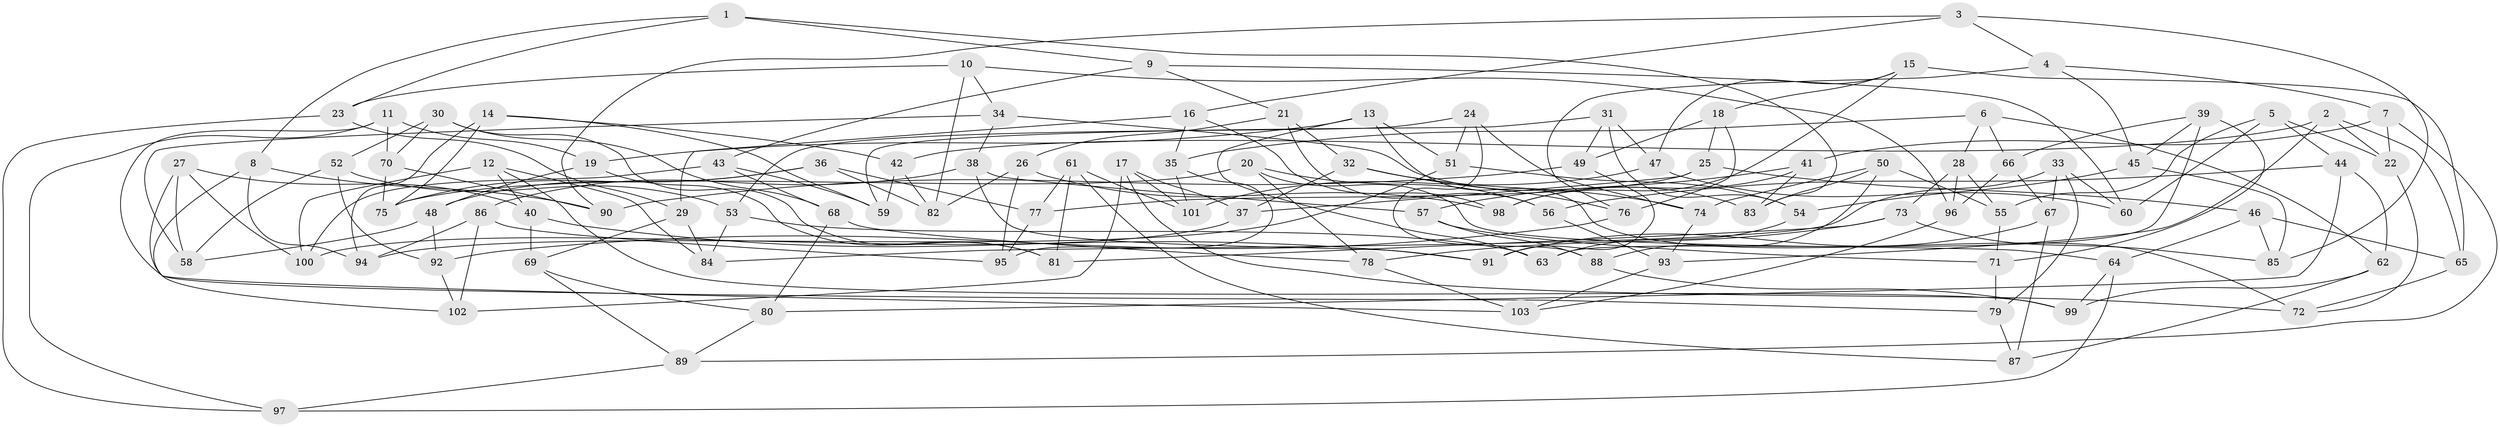 // Generated by graph-tools (version 1.1) at 2025/38/03/09/25 02:38:10]
// undirected, 103 vertices, 206 edges
graph export_dot {
graph [start="1"]
  node [color=gray90,style=filled];
  1;
  2;
  3;
  4;
  5;
  6;
  7;
  8;
  9;
  10;
  11;
  12;
  13;
  14;
  15;
  16;
  17;
  18;
  19;
  20;
  21;
  22;
  23;
  24;
  25;
  26;
  27;
  28;
  29;
  30;
  31;
  32;
  33;
  34;
  35;
  36;
  37;
  38;
  39;
  40;
  41;
  42;
  43;
  44;
  45;
  46;
  47;
  48;
  49;
  50;
  51;
  52;
  53;
  54;
  55;
  56;
  57;
  58;
  59;
  60;
  61;
  62;
  63;
  64;
  65;
  66;
  67;
  68;
  69;
  70;
  71;
  72;
  73;
  74;
  75;
  76;
  77;
  78;
  79;
  80;
  81;
  82;
  83;
  84;
  85;
  86;
  87;
  88;
  89;
  90;
  91;
  92;
  93;
  94;
  95;
  96;
  97;
  98;
  99;
  100;
  101;
  102;
  103;
  1 -- 83;
  1 -- 9;
  1 -- 23;
  1 -- 8;
  2 -- 65;
  2 -- 93;
  2 -- 22;
  2 -- 42;
  3 -- 85;
  3 -- 90;
  3 -- 4;
  3 -- 16;
  4 -- 76;
  4 -- 45;
  4 -- 7;
  5 -- 44;
  5 -- 60;
  5 -- 55;
  5 -- 22;
  6 -- 28;
  6 -- 66;
  6 -- 35;
  6 -- 62;
  7 -- 41;
  7 -- 22;
  7 -- 89;
  8 -- 94;
  8 -- 90;
  8 -- 102;
  9 -- 43;
  9 -- 21;
  9 -- 60;
  10 -- 82;
  10 -- 23;
  10 -- 96;
  10 -- 34;
  11 -- 70;
  11 -- 19;
  11 -- 79;
  11 -- 97;
  12 -- 100;
  12 -- 84;
  12 -- 99;
  12 -- 40;
  13 -- 19;
  13 -- 51;
  13 -- 63;
  13 -- 72;
  14 -- 42;
  14 -- 75;
  14 -- 59;
  14 -- 94;
  15 -- 65;
  15 -- 47;
  15 -- 18;
  15 -- 98;
  16 -- 98;
  16 -- 29;
  16 -- 35;
  17 -- 37;
  17 -- 72;
  17 -- 102;
  17 -- 101;
  18 -- 25;
  18 -- 76;
  18 -- 49;
  19 -- 48;
  19 -- 81;
  20 -- 56;
  20 -- 64;
  20 -- 78;
  20 -- 75;
  21 -- 32;
  21 -- 26;
  21 -- 56;
  22 -- 72;
  23 -- 97;
  23 -- 29;
  24 -- 53;
  24 -- 88;
  24 -- 51;
  24 -- 74;
  25 -- 77;
  25 -- 37;
  25 -- 46;
  26 -- 95;
  26 -- 98;
  26 -- 82;
  27 -- 40;
  27 -- 103;
  27 -- 58;
  27 -- 100;
  28 -- 96;
  28 -- 55;
  28 -- 73;
  29 -- 69;
  29 -- 84;
  30 -- 81;
  30 -- 52;
  30 -- 70;
  30 -- 68;
  31 -- 54;
  31 -- 47;
  31 -- 59;
  31 -- 49;
  32 -- 74;
  32 -- 76;
  32 -- 37;
  33 -- 67;
  33 -- 79;
  33 -- 60;
  33 -- 84;
  34 -- 58;
  34 -- 38;
  34 -- 83;
  35 -- 95;
  35 -- 101;
  36 -- 77;
  36 -- 75;
  36 -- 48;
  36 -- 82;
  37 -- 100;
  38 -- 86;
  38 -- 91;
  38 -- 57;
  39 -- 66;
  39 -- 71;
  39 -- 45;
  39 -- 63;
  40 -- 69;
  40 -- 91;
  41 -- 57;
  41 -- 98;
  41 -- 83;
  42 -- 82;
  42 -- 59;
  43 -- 100;
  43 -- 68;
  43 -- 59;
  44 -- 80;
  44 -- 56;
  44 -- 62;
  45 -- 85;
  45 -- 54;
  46 -- 85;
  46 -- 64;
  46 -- 65;
  47 -- 101;
  47 -- 60;
  48 -- 92;
  48 -- 58;
  49 -- 91;
  49 -- 90;
  50 -- 83;
  50 -- 55;
  50 -- 74;
  50 -- 88;
  51 -- 54;
  51 -- 94;
  52 -- 92;
  52 -- 58;
  52 -- 53;
  53 -- 63;
  53 -- 84;
  54 -- 63;
  55 -- 71;
  56 -- 93;
  57 -- 88;
  57 -- 71;
  61 -- 81;
  61 -- 87;
  61 -- 101;
  61 -- 77;
  62 -- 99;
  62 -- 87;
  64 -- 99;
  64 -- 97;
  65 -- 72;
  66 -- 67;
  66 -- 96;
  67 -- 87;
  67 -- 91;
  68 -- 78;
  68 -- 80;
  69 -- 80;
  69 -- 89;
  70 -- 75;
  70 -- 90;
  71 -- 79;
  73 -- 81;
  73 -- 78;
  73 -- 85;
  74 -- 93;
  76 -- 92;
  77 -- 95;
  78 -- 103;
  79 -- 87;
  80 -- 89;
  86 -- 95;
  86 -- 102;
  86 -- 94;
  88 -- 99;
  89 -- 97;
  92 -- 102;
  93 -- 103;
  96 -- 103;
}
